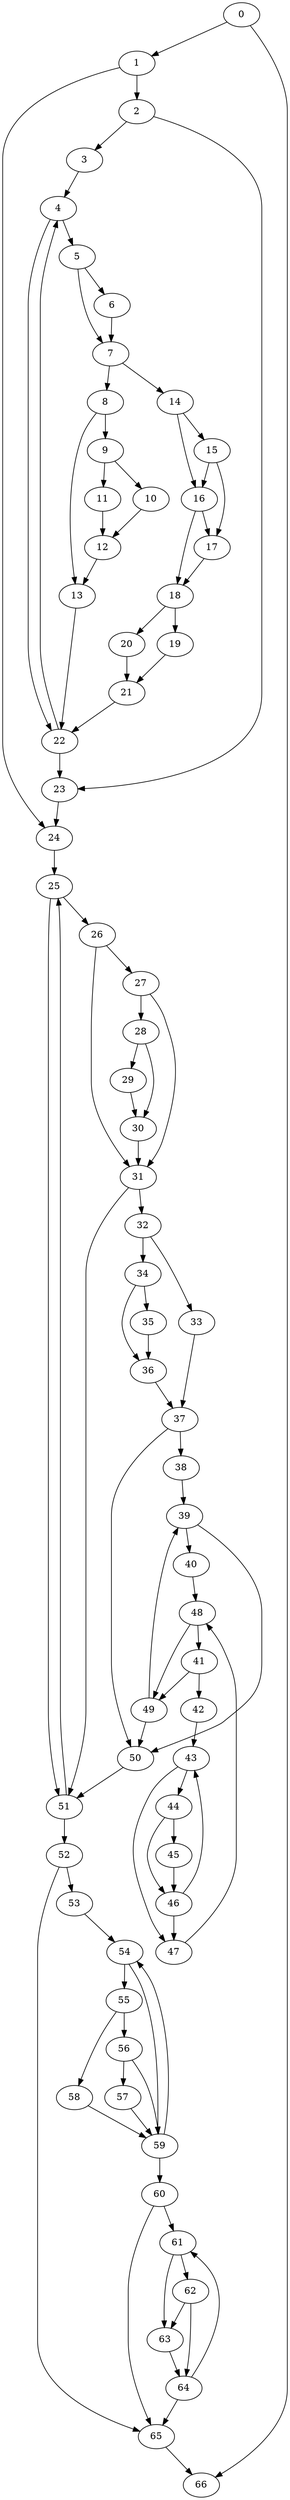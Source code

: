 digraph {
	0
	1
	2
	3
	4
	5
	6
	7
	8
	9
	10
	11
	12
	13
	14
	15
	16
	17
	18
	19
	20
	21
	22
	23
	24
	25
	26
	27
	28
	29
	30
	31
	32
	33
	34
	35
	36
	37
	38
	39
	40
	41
	42
	43
	44
	45
	46
	47
	48
	49
	50
	51
	52
	53
	54
	55
	56
	57
	58
	59
	60
	61
	62
	63
	64
	65
	66
	39 -> 40
	52 -> 53
	59 -> 60
	14 -> 16
	15 -> 16
	32 -> 33
	44 -> 46
	45 -> 46
	31 -> 51
	50 -> 51
	25 -> 51
	55 -> 58
	60 -> 61
	64 -> 61
	26 -> 27
	34 -> 36
	35 -> 36
	62 -> 64
	63 -> 64
	17 -> 18
	16 -> 18
	10 -> 12
	11 -> 12
	0 -> 1
	48 -> 41
	61 -> 63
	62 -> 63
	5 -> 6
	4 -> 5
	7 -> 14
	14 -> 15
	18 -> 19
	27 -> 28
	36 -> 37
	33 -> 37
	38 -> 39
	49 -> 39
	37 -> 50
	39 -> 50
	49 -> 50
	23 -> 24
	1 -> 24
	30 -> 31
	26 -> 31
	27 -> 31
	8 -> 9
	9 -> 11
	19 -> 21
	20 -> 21
	28 -> 29
	32 -> 34
	43 -> 47
	46 -> 47
	51 -> 52
	52 -> 65
	60 -> 65
	64 -> 65
	3 -> 4
	22 -> 4
	2 -> 3
	8 -> 13
	12 -> 13
	18 -> 20
	25 -> 26
	46 -> 43
	42 -> 43
	41 -> 49
	48 -> 49
	55 -> 56
	1 -> 2
	31 -> 32
	34 -> 35
	21 -> 22
	4 -> 22
	13 -> 22
	9 -> 10
	22 -> 23
	2 -> 23
	24 -> 25
	51 -> 25
	37 -> 38
	0 -> 66
	65 -> 66
	7 -> 8
	53 -> 54
	59 -> 54
	44 -> 45
	15 -> 17
	16 -> 17
	47 -> 48
	40 -> 48
	54 -> 55
	56 -> 57
	54 -> 59
	56 -> 59
	57 -> 59
	58 -> 59
	5 -> 7
	6 -> 7
	43 -> 44
	41 -> 42
	28 -> 30
	29 -> 30
	61 -> 62
}

